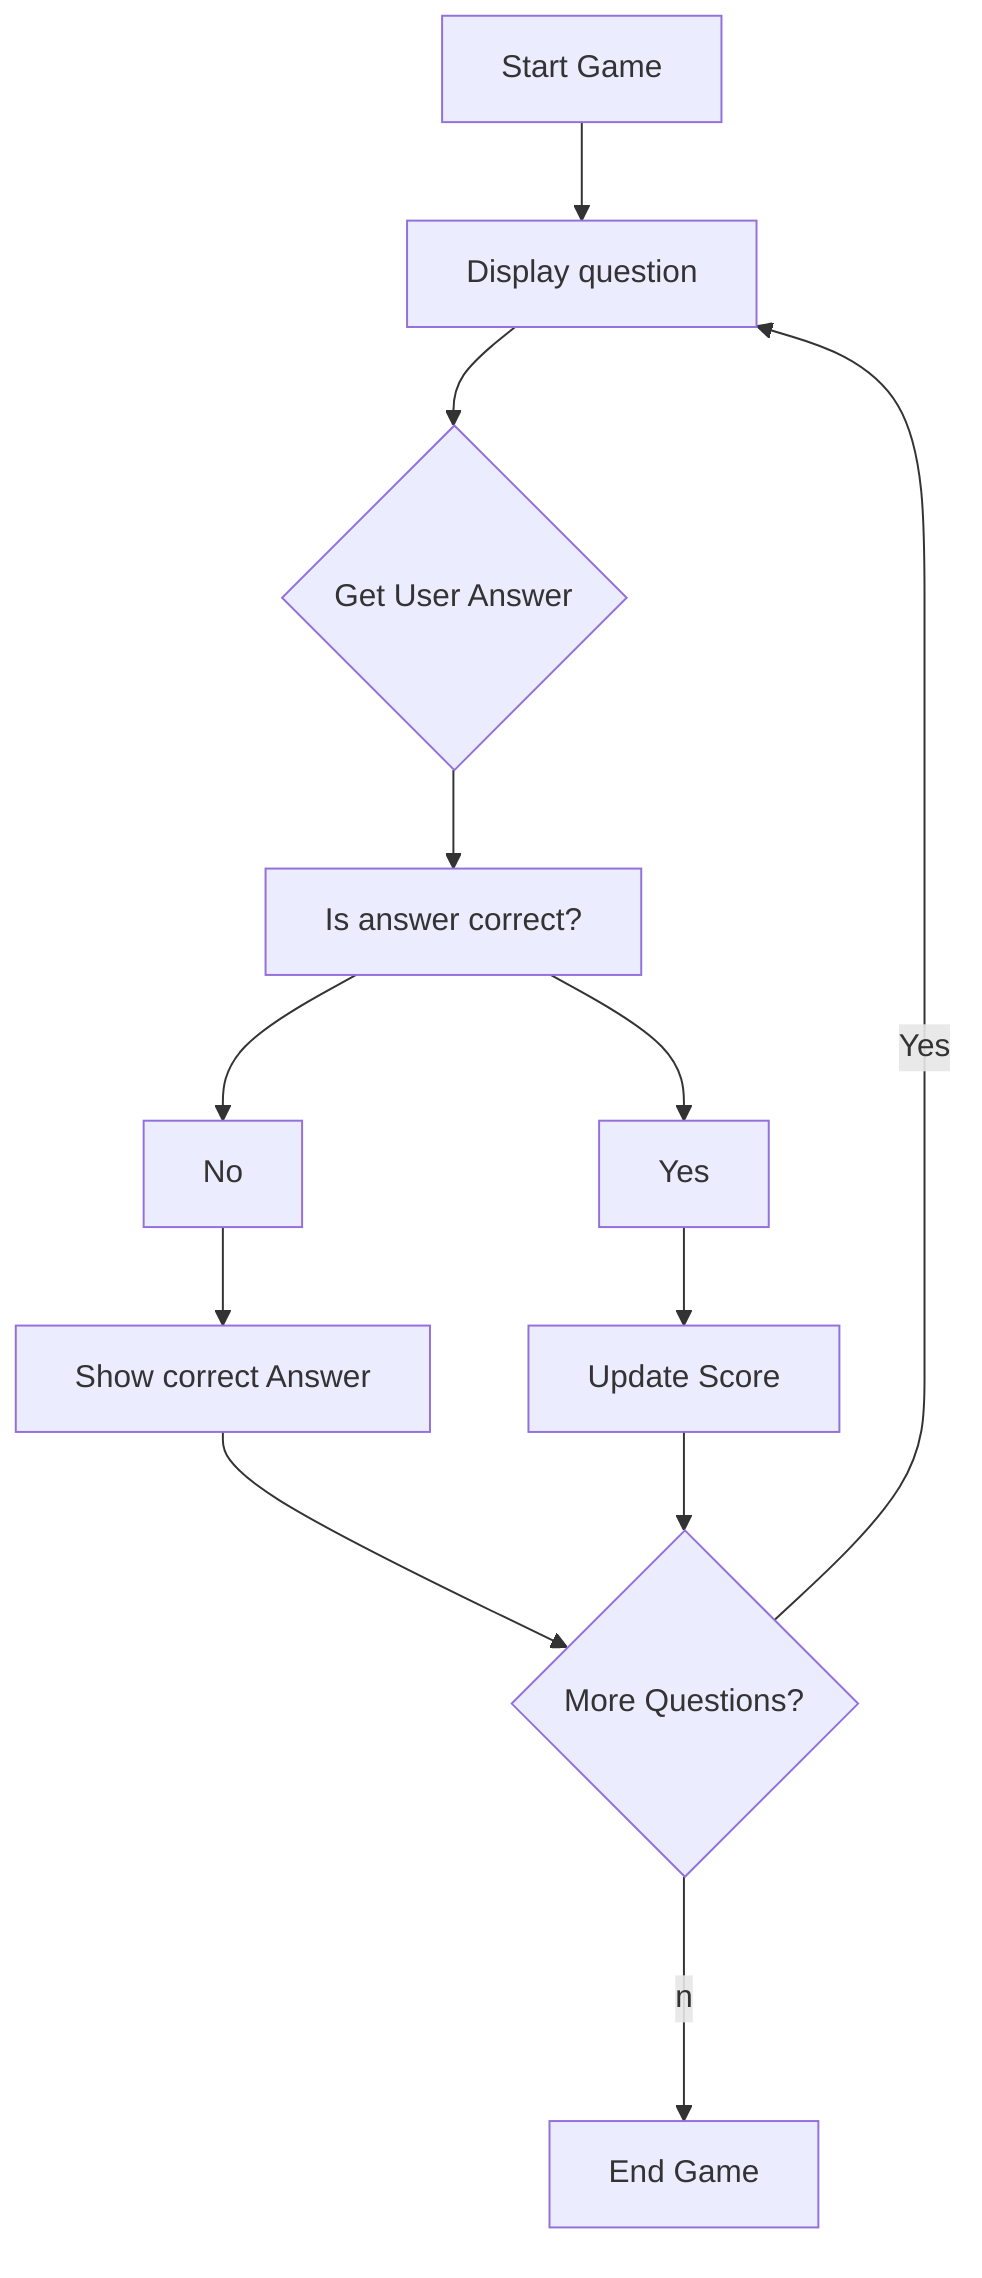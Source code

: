 flowchart TD
        A[Start Game] -->B[Display question]
        B --> C{Get User Answer}
        C --> D[Is answer correct?]
        D --> Yes --> E[ Update Score]
        D --> No --> F[Show correct Answer]
        F--> G
        E--> G{More Questions?}
        G--Yes--> B
        G--no--> H[End Game]